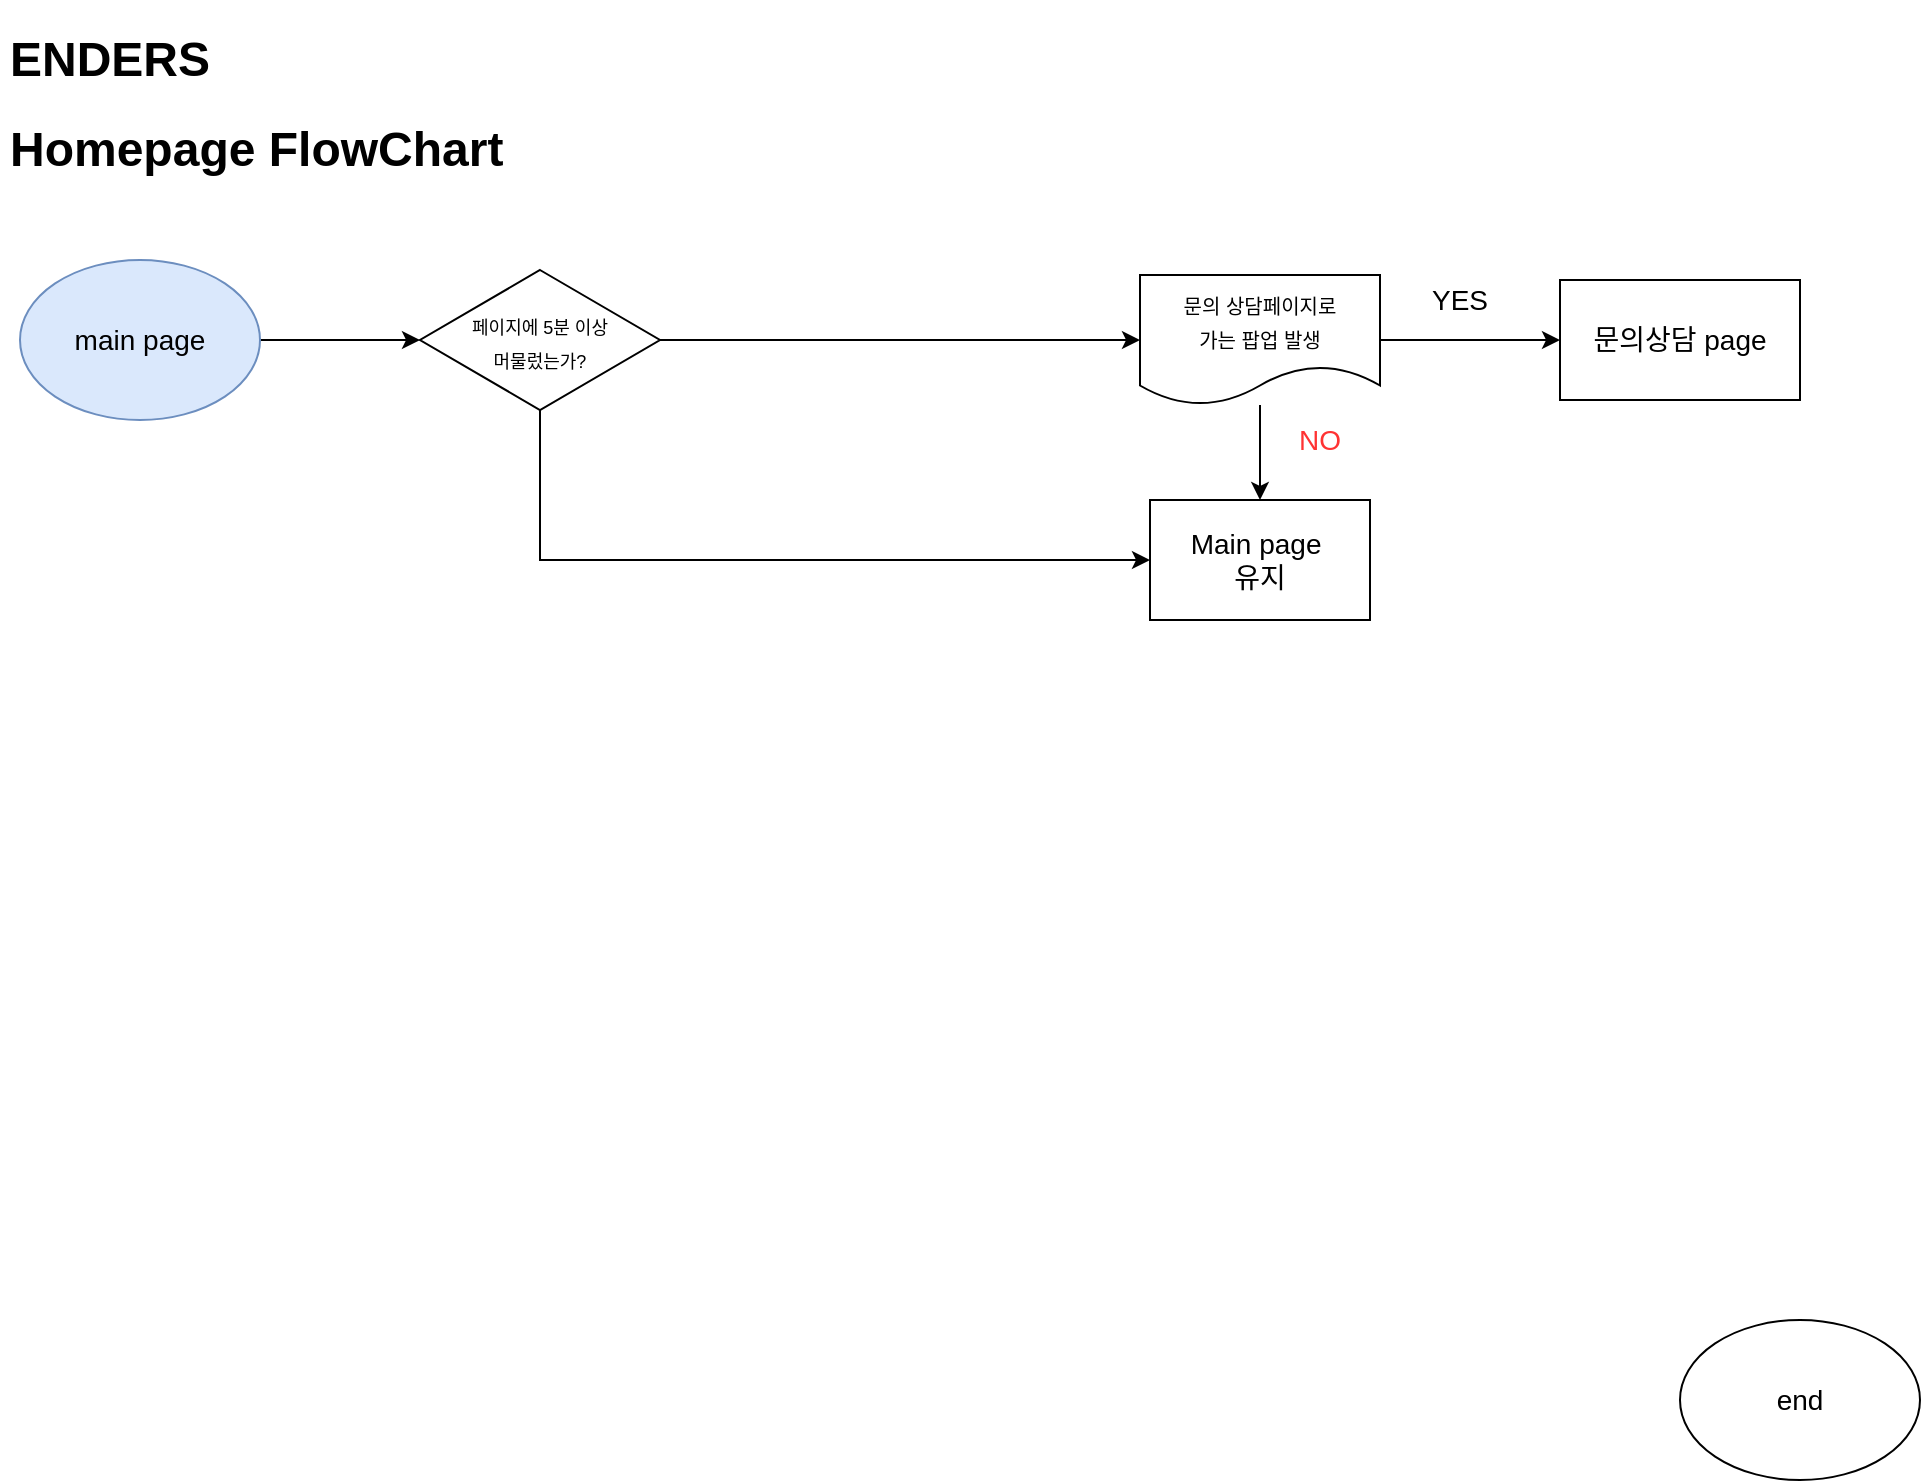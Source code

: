 <mxfile version="14.7.6" type="github">
  <diagram name="Page-1" id="8ce9d11a-91a2-4d17-14d8-a56ed91bf033">
    <mxGraphModel dx="1221" dy="644" grid="1" gridSize="10" guides="1" tooltips="1" connect="1" arrows="1" fold="1" page="1" pageScale="1" pageWidth="1100" pageHeight="850" background="none" math="0" shadow="0">
      <root>
        <mxCell id="0" />
        <mxCell id="1" parent="0" />
        <mxCell id="ca17TIdBnsyqAy06iOv3-6" style="edgeStyle=orthogonalEdgeStyle;rounded=0;orthogonalLoop=1;jettySize=auto;html=1;exitX=1;exitY=0.5;exitDx=0;exitDy=0;entryX=0;entryY=0.5;entryDx=0;entryDy=0;fontSize=14;" edge="1" parent="1" source="ca17TIdBnsyqAy06iOv3-1" target="ca17TIdBnsyqAy06iOv3-4">
          <mxGeometry relative="1" as="geometry" />
        </mxCell>
        <mxCell id="ca17TIdBnsyqAy06iOv3-1" value="main page" style="ellipse;whiteSpace=wrap;html=1;fontSize=14;fillColor=#dae8fc;strokeColor=#6c8ebf;" vertex="1" parent="1">
          <mxGeometry x="70" y="160" width="120" height="80" as="geometry" />
        </mxCell>
        <mxCell id="ca17TIdBnsyqAy06iOv3-2" value="&lt;h1&gt;ENDERS&amp;nbsp;&lt;/h1&gt;&lt;h1&gt;Homepage FlowChart&lt;/h1&gt;&lt;p&gt;&lt;br&gt;&lt;/p&gt;" style="text;html=1;strokeColor=none;fillColor=none;spacing=5;spacingTop=-20;whiteSpace=wrap;overflow=hidden;rounded=0;" vertex="1" parent="1">
          <mxGeometry x="60" y="40" width="330" height="120" as="geometry" />
        </mxCell>
        <mxCell id="ca17TIdBnsyqAy06iOv3-3" value="end" style="ellipse;whiteSpace=wrap;html=1;fontSize=14;" vertex="1" parent="1">
          <mxGeometry x="900" y="690" width="120" height="80" as="geometry" />
        </mxCell>
        <mxCell id="ca17TIdBnsyqAy06iOv3-7" style="edgeStyle=orthogonalEdgeStyle;rounded=0;orthogonalLoop=1;jettySize=auto;html=1;fontSize=14;entryX=0;entryY=0.5;entryDx=0;entryDy=0;" edge="1" parent="1" source="ca17TIdBnsyqAy06iOv3-4" target="ca17TIdBnsyqAy06iOv3-8">
          <mxGeometry relative="1" as="geometry">
            <mxPoint x="470" y="200" as="targetPoint" />
          </mxGeometry>
        </mxCell>
        <mxCell id="ca17TIdBnsyqAy06iOv3-9" style="edgeStyle=orthogonalEdgeStyle;rounded=0;orthogonalLoop=1;jettySize=auto;html=1;fontSize=14;entryX=0;entryY=0.5;entryDx=0;entryDy=0;exitX=0.5;exitY=1;exitDx=0;exitDy=0;" edge="1" parent="1" source="ca17TIdBnsyqAy06iOv3-4" target="ca17TIdBnsyqAy06iOv3-10">
          <mxGeometry relative="1" as="geometry">
            <mxPoint x="330" y="280" as="targetPoint" />
            <Array as="points">
              <mxPoint x="330" y="310" />
            </Array>
          </mxGeometry>
        </mxCell>
        <mxCell id="ca17TIdBnsyqAy06iOv3-4" value="&lt;font style=&quot;font-size: 9px&quot;&gt;페이지에 5분 이상&lt;br&gt;&amp;nbsp;머물렀는가?&amp;nbsp;&lt;/font&gt;" style="rhombus;whiteSpace=wrap;html=1;fontSize=14;" vertex="1" parent="1">
          <mxGeometry x="270" y="165" width="120" height="70" as="geometry" />
        </mxCell>
        <mxCell id="ca17TIdBnsyqAy06iOv3-17" value="" style="edgeStyle=orthogonalEdgeStyle;rounded=0;orthogonalLoop=1;jettySize=auto;html=1;fontSize=14;" edge="1" parent="1" source="ca17TIdBnsyqAy06iOv3-8" target="ca17TIdBnsyqAy06iOv3-16">
          <mxGeometry relative="1" as="geometry" />
        </mxCell>
        <mxCell id="ca17TIdBnsyqAy06iOv3-21" style="edgeStyle=orthogonalEdgeStyle;rounded=0;orthogonalLoop=1;jettySize=auto;html=1;fontSize=14;" edge="1" parent="1" source="ca17TIdBnsyqAy06iOv3-8">
          <mxGeometry relative="1" as="geometry">
            <mxPoint x="690" y="280" as="targetPoint" />
          </mxGeometry>
        </mxCell>
        <mxCell id="ca17TIdBnsyqAy06iOv3-8" value="&lt;font style=&quot;font-size: 10px&quot;&gt;문의 상담페이지로 &lt;br&gt;가는 팝업 발생&lt;/font&gt;" style="shape=document;whiteSpace=wrap;html=1;boundedLbl=1;fontSize=14;" vertex="1" parent="1">
          <mxGeometry x="630" y="167.5" width="120" height="65" as="geometry" />
        </mxCell>
        <mxCell id="ca17TIdBnsyqAy06iOv3-10" value="Main page&amp;nbsp;&lt;br&gt;유지" style="rounded=0;whiteSpace=wrap;html=1;fontSize=14;" vertex="1" parent="1">
          <mxGeometry x="635" y="280" width="110" height="60" as="geometry" />
        </mxCell>
        <mxCell id="ca17TIdBnsyqAy06iOv3-16" value="문의상담 page" style="whiteSpace=wrap;html=1;fontSize=14;" vertex="1" parent="1">
          <mxGeometry x="840" y="170" width="120" height="60" as="geometry" />
        </mxCell>
        <mxCell id="ca17TIdBnsyqAy06iOv3-18" value="YES" style="text;html=1;strokeColor=none;fillColor=none;align=center;verticalAlign=middle;whiteSpace=wrap;rounded=0;fontSize=14;" vertex="1" parent="1">
          <mxGeometry x="770" y="170" width="40" height="20" as="geometry" />
        </mxCell>
        <mxCell id="ca17TIdBnsyqAy06iOv3-19" style="edgeStyle=orthogonalEdgeStyle;rounded=0;orthogonalLoop=1;jettySize=auto;html=1;exitX=0.5;exitY=1;exitDx=0;exitDy=0;fontSize=14;" edge="1" parent="1" source="ca17TIdBnsyqAy06iOv3-18" target="ca17TIdBnsyqAy06iOv3-18">
          <mxGeometry relative="1" as="geometry" />
        </mxCell>
        <mxCell id="ca17TIdBnsyqAy06iOv3-20" value="NO" style="text;html=1;strokeColor=none;fillColor=none;align=center;verticalAlign=middle;whiteSpace=wrap;rounded=0;fontSize=14;fontColor=#FF3333;" vertex="1" parent="1">
          <mxGeometry x="700" y="240" width="40" height="20" as="geometry" />
        </mxCell>
      </root>
    </mxGraphModel>
  </diagram>
</mxfile>
